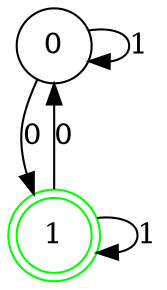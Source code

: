 digraph {
	node [color=black shape=circle]
	0
	node [color=green shape=doublecircle]
	1
	0 -> 1 [label=0]
	0 -> 0 [label=1]
	1 -> 0 [label=0]
	1 -> 1 [label=1]
}
